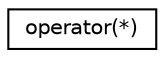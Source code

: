 digraph "Graphical Class Hierarchy"
{
 // INTERACTIVE_SVG=YES
 // LATEX_PDF_SIZE
  edge [fontname="Helvetica",fontsize="10",labelfontname="Helvetica",labelfontsize="10"];
  node [fontname="Helvetica",fontsize="10",shape=record];
  rankdir="LR";
  Node0 [label="operator(*)",height=0.2,width=0.4,color="black", fillcolor="white", style="filled",URL="$interfacetime__manager__mod_1_1operator_07_5_08.html",tooltip="Operator override interface for use with time_type."];
}

